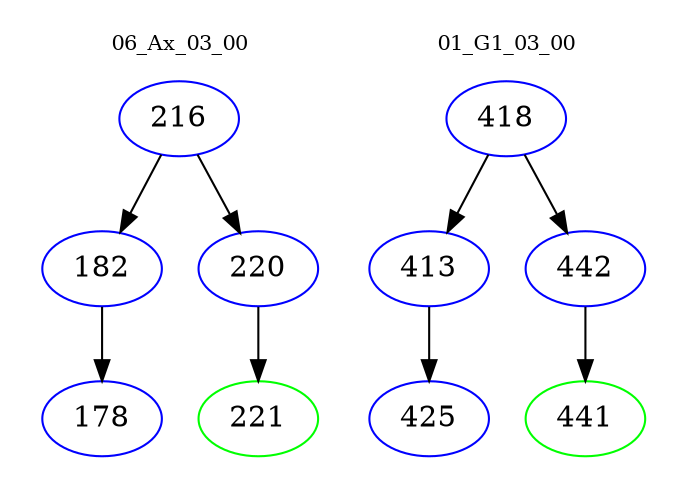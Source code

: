 digraph{
subgraph cluster_0 {
color = white
label = "06_Ax_03_00";
fontsize=10;
T0_216 [label="216", color="blue"]
T0_216 -> T0_182 [color="black"]
T0_182 [label="182", color="blue"]
T0_182 -> T0_178 [color="black"]
T0_178 [label="178", color="blue"]
T0_216 -> T0_220 [color="black"]
T0_220 [label="220", color="blue"]
T0_220 -> T0_221 [color="black"]
T0_221 [label="221", color="green"]
}
subgraph cluster_1 {
color = white
label = "01_G1_03_00";
fontsize=10;
T1_418 [label="418", color="blue"]
T1_418 -> T1_413 [color="black"]
T1_413 [label="413", color="blue"]
T1_413 -> T1_425 [color="black"]
T1_425 [label="425", color="blue"]
T1_418 -> T1_442 [color="black"]
T1_442 [label="442", color="blue"]
T1_442 -> T1_441 [color="black"]
T1_441 [label="441", color="green"]
}
}

